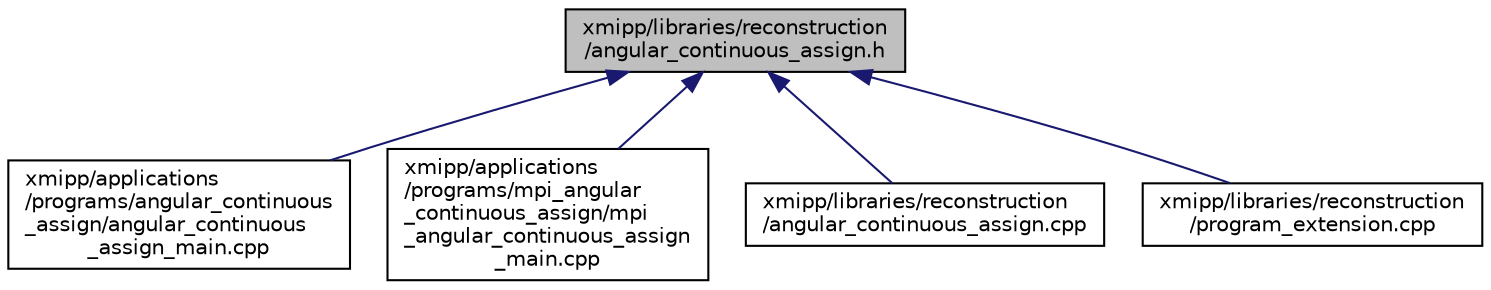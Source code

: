 digraph "xmipp/libraries/reconstruction/angular_continuous_assign.h"
{
  edge [fontname="Helvetica",fontsize="10",labelfontname="Helvetica",labelfontsize="10"];
  node [fontname="Helvetica",fontsize="10",shape=record];
  Node81 [label="xmipp/libraries/reconstruction\l/angular_continuous_assign.h",height=0.2,width=0.4,color="black", fillcolor="grey75", style="filled", fontcolor="black"];
  Node81 -> Node82 [dir="back",color="midnightblue",fontsize="10",style="solid",fontname="Helvetica"];
  Node82 [label="xmipp/applications\l/programs/angular_continuous\l_assign/angular_continuous\l_assign_main.cpp",height=0.2,width=0.4,color="black", fillcolor="white", style="filled",URL="$angular__continuous__assign__main_8cpp.html"];
  Node81 -> Node83 [dir="back",color="midnightblue",fontsize="10",style="solid",fontname="Helvetica"];
  Node83 [label="xmipp/applications\l/programs/mpi_angular\l_continuous_assign/mpi\l_angular_continuous_assign\l_main.cpp",height=0.2,width=0.4,color="black", fillcolor="white", style="filled",URL="$mpi__angular__continuous__assign__main_8cpp.html"];
  Node81 -> Node84 [dir="back",color="midnightblue",fontsize="10",style="solid",fontname="Helvetica"];
  Node84 [label="xmipp/libraries/reconstruction\l/angular_continuous_assign.cpp",height=0.2,width=0.4,color="black", fillcolor="white", style="filled",URL="$angular__continuous__assign_8cpp.html"];
  Node81 -> Node85 [dir="back",color="midnightblue",fontsize="10",style="solid",fontname="Helvetica"];
  Node85 [label="xmipp/libraries/reconstruction\l/program_extension.cpp",height=0.2,width=0.4,color="black", fillcolor="white", style="filled",URL="$program__extension_8cpp.html"];
}
